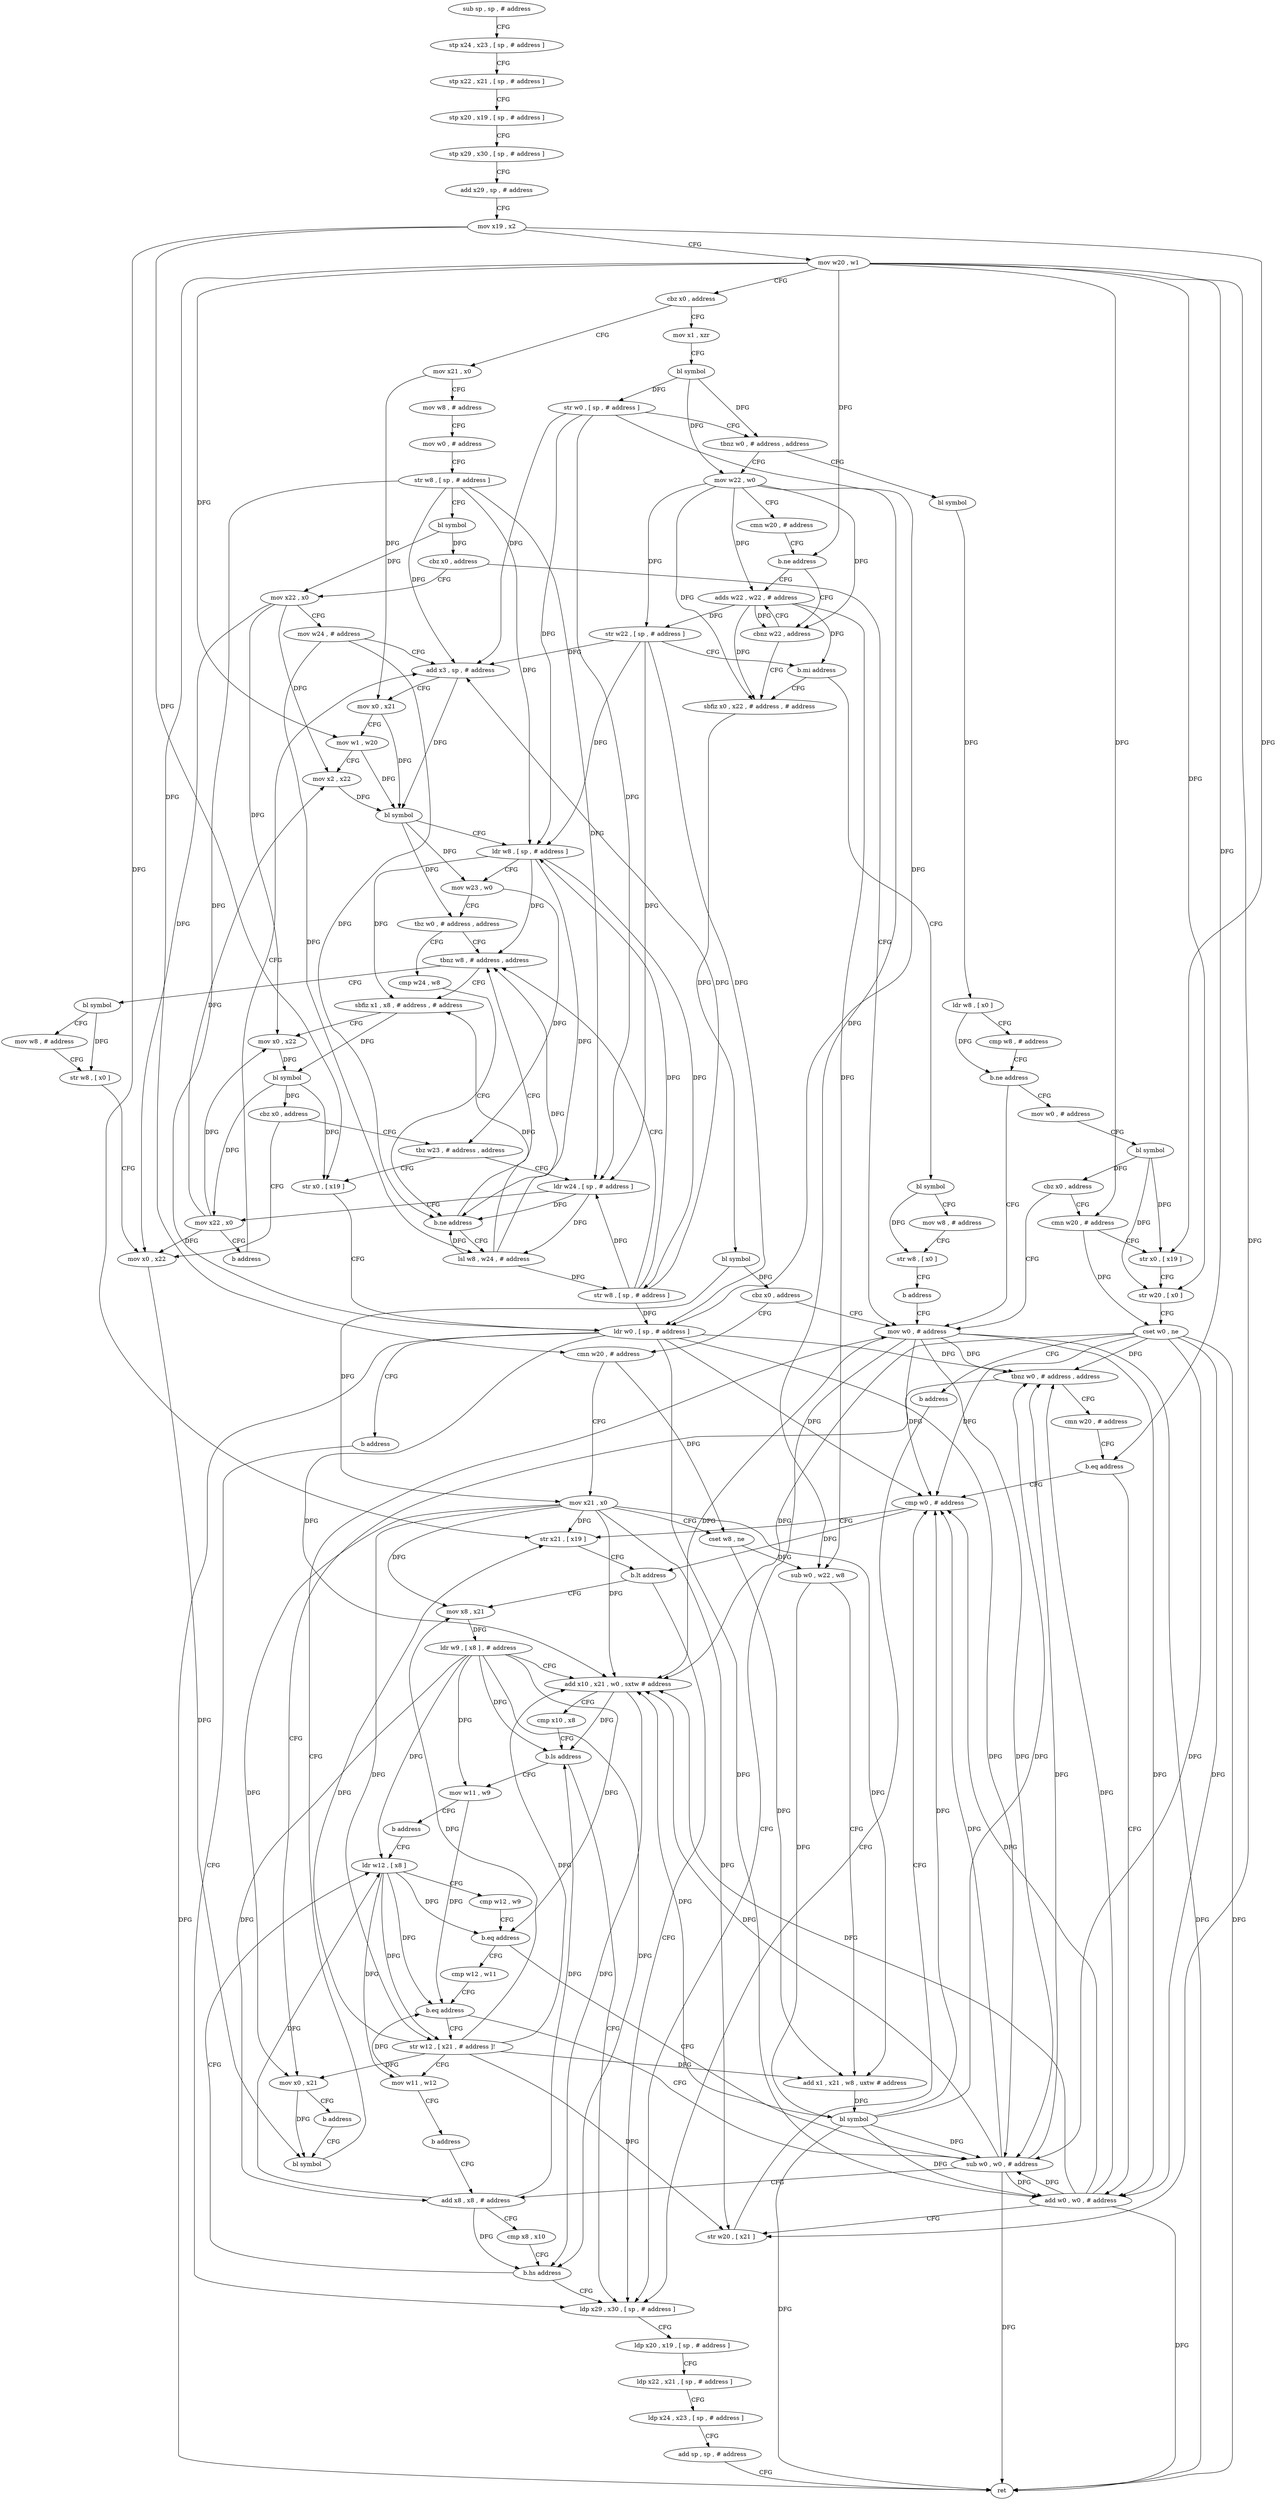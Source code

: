 digraph "func" {
"4216992" [label = "sub sp , sp , # address" ]
"4216996" [label = "stp x24 , x23 , [ sp , # address ]" ]
"4217000" [label = "stp x22 , x21 , [ sp , # address ]" ]
"4217004" [label = "stp x20 , x19 , [ sp , # address ]" ]
"4217008" [label = "stp x29 , x30 , [ sp , # address ]" ]
"4217012" [label = "add x29 , sp , # address" ]
"4217016" [label = "mov x19 , x2" ]
"4217020" [label = "mov w20 , w1" ]
"4217024" [label = "cbz x0 , address" ]
"4217144" [label = "mov x1 , xzr" ]
"4217028" [label = "mov x21 , x0" ]
"4217148" [label = "bl symbol" ]
"4217152" [label = "str w0 , [ sp , # address ]" ]
"4217156" [label = "tbnz w0 , # address , address" ]
"4217332" [label = "bl symbol" ]
"4217160" [label = "mov w22 , w0" ]
"4217032" [label = "mov w8 , # address" ]
"4217036" [label = "mov w0 , # address" ]
"4217040" [label = "str w8 , [ sp , # address ]" ]
"4217044" [label = "bl symbol" ]
"4217048" [label = "cbz x0 , address" ]
"4217400" [label = "mov w0 , # address" ]
"4217052" [label = "mov x22 , x0" ]
"4217336" [label = "ldr w8 , [ x0 ]" ]
"4217340" [label = "cmp w8 , # address" ]
"4217344" [label = "b.ne address" ]
"4217348" [label = "mov w0 , # address" ]
"4217164" [label = "cmn w20 , # address" ]
"4217168" [label = "b.ne address" ]
"4217176" [label = "adds w22 , w22 , # address" ]
"4217172" [label = "cbnz w22 , address" ]
"4217404" [label = "ldp x29 , x30 , [ sp , # address ]" ]
"4217056" [label = "mov w24 , # address" ]
"4217060" [label = "add x3 , sp , # address" ]
"4217352" [label = "bl symbol" ]
"4217356" [label = "cbz x0 , address" ]
"4217360" [label = "cmn w20 , # address" ]
"4217180" [label = "str w22 , [ sp , # address ]" ]
"4217184" [label = "b.mi address" ]
"4217448" [label = "bl symbol" ]
"4217188" [label = "sbfiz x0 , x22 , # address , # address" ]
"4217108" [label = "tbnz w8 , # address , address" ]
"4217380" [label = "bl symbol" ]
"4217112" [label = "sbfiz x1 , x8 , # address , # address" ]
"4217092" [label = "cmp w24 , w8" ]
"4217096" [label = "b.ne address" ]
"4217100" [label = "lsl w8 , w24 , # address" ]
"4217364" [label = "str x0 , [ x19 ]" ]
"4217368" [label = "str w20 , [ x0 ]" ]
"4217372" [label = "cset w0 , ne" ]
"4217376" [label = "b address" ]
"4217452" [label = "mov w8 , # address" ]
"4217456" [label = "str w8 , [ x0 ]" ]
"4217460" [label = "b address" ]
"4217192" [label = "bl symbol" ]
"4217196" [label = "cbz x0 , address" ]
"4217200" [label = "cmn w20 , # address" ]
"4217384" [label = "mov w8 , # address" ]
"4217388" [label = "str w8 , [ x0 ]" ]
"4217392" [label = "mov x0 , x22" ]
"4217116" [label = "mov x0 , x22" ]
"4217120" [label = "bl symbol" ]
"4217124" [label = "cbz x0 , address" ]
"4217128" [label = "tbz w23 , # address , address" ]
"4217104" [label = "str w8 , [ sp , # address ]" ]
"4217408" [label = "ldp x20 , x19 , [ sp , # address ]" ]
"4217412" [label = "ldp x22 , x21 , [ sp , # address ]" ]
"4217416" [label = "ldp x24 , x23 , [ sp , # address ]" ]
"4217420" [label = "add sp , sp , # address" ]
"4217424" [label = "ret" ]
"4217204" [label = "mov x21 , x0" ]
"4217208" [label = "cset w8 , ne" ]
"4217212" [label = "sub w0 , w22 , w8" ]
"4217216" [label = "add x1 , x21 , w8 , uxtw # address" ]
"4217220" [label = "bl symbol" ]
"4217224" [label = "tbnz w0 , # address , address" ]
"4217440" [label = "mov x0 , x21" ]
"4217228" [label = "cmn w20 , # address" ]
"4217396" [label = "bl symbol" ]
"4217428" [label = "str x0 , [ x19 ]" ]
"4217132" [label = "ldr w24 , [ sp , # address ]" ]
"4217444" [label = "b address" ]
"4217232" [label = "b.eq address" ]
"4217244" [label = "cmp w0 , # address" ]
"4217236" [label = "add w0 , w0 , # address" ]
"4217432" [label = "ldr w0 , [ sp , # address ]" ]
"4217436" [label = "b address" ]
"4217136" [label = "mov x22 , x0" ]
"4217140" [label = "b address" ]
"4217248" [label = "str x21 , [ x19 ]" ]
"4217252" [label = "b.lt address" ]
"4217256" [label = "mov x8 , x21" ]
"4217240" [label = "str w20 , [ x21 ]" ]
"4217064" [label = "mov x0 , x21" ]
"4217068" [label = "mov w1 , w20" ]
"4217072" [label = "mov x2 , x22" ]
"4217076" [label = "bl symbol" ]
"4217080" [label = "ldr w8 , [ sp , # address ]" ]
"4217084" [label = "mov w23 , w0" ]
"4217088" [label = "tbz w0 , # address , address" ]
"4217260" [label = "ldr w9 , [ x8 ] , # address" ]
"4217264" [label = "add x10 , x21 , w0 , sxtw # address" ]
"4217268" [label = "cmp x10 , x8" ]
"4217272" [label = "b.ls address" ]
"4217276" [label = "mov w11 , w9" ]
"4217280" [label = "b address" ]
"4217300" [label = "ldr w12 , [ x8 ]" ]
"4217304" [label = "cmp w12 , w9" ]
"4217308" [label = "b.eq address" ]
"4217284" [label = "sub w0 , w0 , # address" ]
"4217312" [label = "cmp w12 , w11" ]
"4217288" [label = "add x8 , x8 , # address" ]
"4217316" [label = "b.eq address" ]
"4217320" [label = "str w12 , [ x21 , # address ]!" ]
"4217324" [label = "mov w11 , w12" ]
"4217328" [label = "b address" ]
"4217292" [label = "cmp x8 , x10" ]
"4217296" [label = "b.hs address" ]
"4216992" -> "4216996" [ label = "CFG" ]
"4216996" -> "4217000" [ label = "CFG" ]
"4217000" -> "4217004" [ label = "CFG" ]
"4217004" -> "4217008" [ label = "CFG" ]
"4217008" -> "4217012" [ label = "CFG" ]
"4217012" -> "4217016" [ label = "CFG" ]
"4217016" -> "4217020" [ label = "CFG" ]
"4217016" -> "4217364" [ label = "DFG" ]
"4217016" -> "4217428" [ label = "DFG" ]
"4217016" -> "4217248" [ label = "DFG" ]
"4217020" -> "4217024" [ label = "CFG" ]
"4217020" -> "4217168" [ label = "DFG" ]
"4217020" -> "4217068" [ label = "DFG" ]
"4217020" -> "4217360" [ label = "DFG" ]
"4217020" -> "4217368" [ label = "DFG" ]
"4217020" -> "4217200" [ label = "DFG" ]
"4217020" -> "4217232" [ label = "DFG" ]
"4217020" -> "4217240" [ label = "DFG" ]
"4217024" -> "4217144" [ label = "CFG" ]
"4217024" -> "4217028" [ label = "CFG" ]
"4217144" -> "4217148" [ label = "CFG" ]
"4217028" -> "4217032" [ label = "CFG" ]
"4217028" -> "4217064" [ label = "DFG" ]
"4217148" -> "4217152" [ label = "DFG" ]
"4217148" -> "4217156" [ label = "DFG" ]
"4217148" -> "4217160" [ label = "DFG" ]
"4217152" -> "4217156" [ label = "CFG" ]
"4217152" -> "4217080" [ label = "DFG" ]
"4217152" -> "4217432" [ label = "DFG" ]
"4217152" -> "4217132" [ label = "DFG" ]
"4217152" -> "4217060" [ label = "DFG" ]
"4217156" -> "4217332" [ label = "CFG" ]
"4217156" -> "4217160" [ label = "CFG" ]
"4217332" -> "4217336" [ label = "DFG" ]
"4217160" -> "4217164" [ label = "CFG" ]
"4217160" -> "4217176" [ label = "DFG" ]
"4217160" -> "4217180" [ label = "DFG" ]
"4217160" -> "4217172" [ label = "DFG" ]
"4217160" -> "4217188" [ label = "DFG" ]
"4217160" -> "4217212" [ label = "DFG" ]
"4217032" -> "4217036" [ label = "CFG" ]
"4217036" -> "4217040" [ label = "CFG" ]
"4217040" -> "4217044" [ label = "CFG" ]
"4217040" -> "4217080" [ label = "DFG" ]
"4217040" -> "4217432" [ label = "DFG" ]
"4217040" -> "4217132" [ label = "DFG" ]
"4217040" -> "4217060" [ label = "DFG" ]
"4217044" -> "4217048" [ label = "DFG" ]
"4217044" -> "4217052" [ label = "DFG" ]
"4217048" -> "4217400" [ label = "CFG" ]
"4217048" -> "4217052" [ label = "CFG" ]
"4217400" -> "4217404" [ label = "CFG" ]
"4217400" -> "4217424" [ label = "DFG" ]
"4217400" -> "4217224" [ label = "DFG" ]
"4217400" -> "4217244" [ label = "DFG" ]
"4217400" -> "4217236" [ label = "DFG" ]
"4217400" -> "4217264" [ label = "DFG" ]
"4217400" -> "4217284" [ label = "DFG" ]
"4217052" -> "4217056" [ label = "CFG" ]
"4217052" -> "4217072" [ label = "DFG" ]
"4217052" -> "4217116" [ label = "DFG" ]
"4217052" -> "4217392" [ label = "DFG" ]
"4217336" -> "4217340" [ label = "CFG" ]
"4217336" -> "4217344" [ label = "DFG" ]
"4217340" -> "4217344" [ label = "CFG" ]
"4217344" -> "4217400" [ label = "CFG" ]
"4217344" -> "4217348" [ label = "CFG" ]
"4217348" -> "4217352" [ label = "CFG" ]
"4217164" -> "4217168" [ label = "CFG" ]
"4217168" -> "4217176" [ label = "CFG" ]
"4217168" -> "4217172" [ label = "CFG" ]
"4217176" -> "4217180" [ label = "DFG" ]
"4217176" -> "4217172" [ label = "DFG" ]
"4217176" -> "4217188" [ label = "DFG" ]
"4217176" -> "4217212" [ label = "DFG" ]
"4217176" -> "4217184" [ label = "DFG" ]
"4217172" -> "4217188" [ label = "CFG" ]
"4217172" -> "4217176" [ label = "CFG" ]
"4217404" -> "4217408" [ label = "CFG" ]
"4217056" -> "4217060" [ label = "CFG" ]
"4217056" -> "4217096" [ label = "DFG" ]
"4217056" -> "4217100" [ label = "DFG" ]
"4217060" -> "4217064" [ label = "CFG" ]
"4217060" -> "4217076" [ label = "DFG" ]
"4217352" -> "4217356" [ label = "DFG" ]
"4217352" -> "4217364" [ label = "DFG" ]
"4217352" -> "4217368" [ label = "DFG" ]
"4217356" -> "4217400" [ label = "CFG" ]
"4217356" -> "4217360" [ label = "CFG" ]
"4217360" -> "4217364" [ label = "CFG" ]
"4217360" -> "4217372" [ label = "DFG" ]
"4217180" -> "4217184" [ label = "CFG" ]
"4217180" -> "4217080" [ label = "DFG" ]
"4217180" -> "4217432" [ label = "DFG" ]
"4217180" -> "4217132" [ label = "DFG" ]
"4217180" -> "4217060" [ label = "DFG" ]
"4217184" -> "4217448" [ label = "CFG" ]
"4217184" -> "4217188" [ label = "CFG" ]
"4217448" -> "4217452" [ label = "CFG" ]
"4217448" -> "4217456" [ label = "DFG" ]
"4217188" -> "4217192" [ label = "DFG" ]
"4217108" -> "4217380" [ label = "CFG" ]
"4217108" -> "4217112" [ label = "CFG" ]
"4217380" -> "4217384" [ label = "CFG" ]
"4217380" -> "4217388" [ label = "DFG" ]
"4217112" -> "4217116" [ label = "CFG" ]
"4217112" -> "4217120" [ label = "DFG" ]
"4217092" -> "4217096" [ label = "CFG" ]
"4217096" -> "4217108" [ label = "CFG" ]
"4217096" -> "4217100" [ label = "CFG" ]
"4217100" -> "4217104" [ label = "DFG" ]
"4217100" -> "4217108" [ label = "DFG" ]
"4217100" -> "4217096" [ label = "DFG" ]
"4217100" -> "4217112" [ label = "DFG" ]
"4217364" -> "4217368" [ label = "CFG" ]
"4217368" -> "4217372" [ label = "CFG" ]
"4217372" -> "4217376" [ label = "CFG" ]
"4217372" -> "4217424" [ label = "DFG" ]
"4217372" -> "4217224" [ label = "DFG" ]
"4217372" -> "4217244" [ label = "DFG" ]
"4217372" -> "4217236" [ label = "DFG" ]
"4217372" -> "4217264" [ label = "DFG" ]
"4217372" -> "4217284" [ label = "DFG" ]
"4217376" -> "4217404" [ label = "CFG" ]
"4217452" -> "4217456" [ label = "CFG" ]
"4217456" -> "4217460" [ label = "CFG" ]
"4217460" -> "4217400" [ label = "CFG" ]
"4217192" -> "4217196" [ label = "DFG" ]
"4217192" -> "4217204" [ label = "DFG" ]
"4217196" -> "4217400" [ label = "CFG" ]
"4217196" -> "4217200" [ label = "CFG" ]
"4217200" -> "4217204" [ label = "CFG" ]
"4217200" -> "4217208" [ label = "DFG" ]
"4217384" -> "4217388" [ label = "CFG" ]
"4217388" -> "4217392" [ label = "CFG" ]
"4217392" -> "4217396" [ label = "DFG" ]
"4217116" -> "4217120" [ label = "DFG" ]
"4217120" -> "4217124" [ label = "DFG" ]
"4217120" -> "4217428" [ label = "DFG" ]
"4217120" -> "4217136" [ label = "DFG" ]
"4217124" -> "4217392" [ label = "CFG" ]
"4217124" -> "4217128" [ label = "CFG" ]
"4217128" -> "4217428" [ label = "CFG" ]
"4217128" -> "4217132" [ label = "CFG" ]
"4217104" -> "4217108" [ label = "CFG" ]
"4217104" -> "4217060" [ label = "DFG" ]
"4217104" -> "4217080" [ label = "DFG" ]
"4217104" -> "4217432" [ label = "DFG" ]
"4217104" -> "4217132" [ label = "DFG" ]
"4217408" -> "4217412" [ label = "CFG" ]
"4217412" -> "4217416" [ label = "CFG" ]
"4217416" -> "4217420" [ label = "CFG" ]
"4217420" -> "4217424" [ label = "CFG" ]
"4217204" -> "4217208" [ label = "CFG" ]
"4217204" -> "4217216" [ label = "DFG" ]
"4217204" -> "4217440" [ label = "DFG" ]
"4217204" -> "4217248" [ label = "DFG" ]
"4217204" -> "4217240" [ label = "DFG" ]
"4217204" -> "4217256" [ label = "DFG" ]
"4217204" -> "4217264" [ label = "DFG" ]
"4217204" -> "4217320" [ label = "DFG" ]
"4217208" -> "4217212" [ label = "DFG" ]
"4217208" -> "4217216" [ label = "DFG" ]
"4217212" -> "4217216" [ label = "CFG" ]
"4217212" -> "4217220" [ label = "DFG" ]
"4217216" -> "4217220" [ label = "DFG" ]
"4217220" -> "4217224" [ label = "DFG" ]
"4217220" -> "4217424" [ label = "DFG" ]
"4217220" -> "4217244" [ label = "DFG" ]
"4217220" -> "4217236" [ label = "DFG" ]
"4217220" -> "4217264" [ label = "DFG" ]
"4217220" -> "4217284" [ label = "DFG" ]
"4217224" -> "4217440" [ label = "CFG" ]
"4217224" -> "4217228" [ label = "CFG" ]
"4217440" -> "4217444" [ label = "CFG" ]
"4217440" -> "4217396" [ label = "DFG" ]
"4217228" -> "4217232" [ label = "CFG" ]
"4217396" -> "4217400" [ label = "CFG" ]
"4217428" -> "4217432" [ label = "CFG" ]
"4217132" -> "4217136" [ label = "CFG" ]
"4217132" -> "4217100" [ label = "DFG" ]
"4217132" -> "4217096" [ label = "DFG" ]
"4217444" -> "4217396" [ label = "CFG" ]
"4217232" -> "4217244" [ label = "CFG" ]
"4217232" -> "4217236" [ label = "CFG" ]
"4217244" -> "4217248" [ label = "CFG" ]
"4217244" -> "4217252" [ label = "DFG" ]
"4217236" -> "4217240" [ label = "CFG" ]
"4217236" -> "4217224" [ label = "DFG" ]
"4217236" -> "4217244" [ label = "DFG" ]
"4217236" -> "4217424" [ label = "DFG" ]
"4217236" -> "4217264" [ label = "DFG" ]
"4217236" -> "4217284" [ label = "DFG" ]
"4217432" -> "4217436" [ label = "CFG" ]
"4217432" -> "4217224" [ label = "DFG" ]
"4217432" -> "4217424" [ label = "DFG" ]
"4217432" -> "4217244" [ label = "DFG" ]
"4217432" -> "4217236" [ label = "DFG" ]
"4217432" -> "4217264" [ label = "DFG" ]
"4217432" -> "4217284" [ label = "DFG" ]
"4217436" -> "4217404" [ label = "CFG" ]
"4217136" -> "4217140" [ label = "CFG" ]
"4217136" -> "4217072" [ label = "DFG" ]
"4217136" -> "4217116" [ label = "DFG" ]
"4217136" -> "4217392" [ label = "DFG" ]
"4217140" -> "4217060" [ label = "CFG" ]
"4217248" -> "4217252" [ label = "CFG" ]
"4217252" -> "4217404" [ label = "CFG" ]
"4217252" -> "4217256" [ label = "CFG" ]
"4217256" -> "4217260" [ label = "DFG" ]
"4217240" -> "4217244" [ label = "CFG" ]
"4217064" -> "4217068" [ label = "CFG" ]
"4217064" -> "4217076" [ label = "DFG" ]
"4217068" -> "4217072" [ label = "CFG" ]
"4217068" -> "4217076" [ label = "DFG" ]
"4217072" -> "4217076" [ label = "DFG" ]
"4217076" -> "4217080" [ label = "CFG" ]
"4217076" -> "4217084" [ label = "DFG" ]
"4217076" -> "4217088" [ label = "DFG" ]
"4217080" -> "4217084" [ label = "CFG" ]
"4217080" -> "4217108" [ label = "DFG" ]
"4217080" -> "4217096" [ label = "DFG" ]
"4217080" -> "4217112" [ label = "DFG" ]
"4217080" -> "4217104" [ label = "DFG" ]
"4217084" -> "4217088" [ label = "CFG" ]
"4217084" -> "4217128" [ label = "DFG" ]
"4217088" -> "4217108" [ label = "CFG" ]
"4217088" -> "4217092" [ label = "CFG" ]
"4217260" -> "4217264" [ label = "CFG" ]
"4217260" -> "4217276" [ label = "DFG" ]
"4217260" -> "4217308" [ label = "DFG" ]
"4217260" -> "4217272" [ label = "DFG" ]
"4217260" -> "4217300" [ label = "DFG" ]
"4217260" -> "4217288" [ label = "DFG" ]
"4217260" -> "4217296" [ label = "DFG" ]
"4217264" -> "4217268" [ label = "CFG" ]
"4217264" -> "4217272" [ label = "DFG" ]
"4217264" -> "4217296" [ label = "DFG" ]
"4217268" -> "4217272" [ label = "CFG" ]
"4217272" -> "4217404" [ label = "CFG" ]
"4217272" -> "4217276" [ label = "CFG" ]
"4217276" -> "4217280" [ label = "CFG" ]
"4217276" -> "4217316" [ label = "DFG" ]
"4217280" -> "4217300" [ label = "CFG" ]
"4217300" -> "4217304" [ label = "CFG" ]
"4217300" -> "4217308" [ label = "DFG" ]
"4217300" -> "4217316" [ label = "DFG" ]
"4217300" -> "4217320" [ label = "DFG" ]
"4217300" -> "4217324" [ label = "DFG" ]
"4217304" -> "4217308" [ label = "CFG" ]
"4217308" -> "4217284" [ label = "CFG" ]
"4217308" -> "4217312" [ label = "CFG" ]
"4217284" -> "4217288" [ label = "CFG" ]
"4217284" -> "4217224" [ label = "DFG" ]
"4217284" -> "4217244" [ label = "DFG" ]
"4217284" -> "4217236" [ label = "DFG" ]
"4217284" -> "4217264" [ label = "DFG" ]
"4217284" -> "4217424" [ label = "DFG" ]
"4217312" -> "4217316" [ label = "CFG" ]
"4217288" -> "4217292" [ label = "CFG" ]
"4217288" -> "4217272" [ label = "DFG" ]
"4217288" -> "4217300" [ label = "DFG" ]
"4217288" -> "4217296" [ label = "DFG" ]
"4217316" -> "4217284" [ label = "CFG" ]
"4217316" -> "4217320" [ label = "CFG" ]
"4217320" -> "4217324" [ label = "CFG" ]
"4217320" -> "4217440" [ label = "DFG" ]
"4217320" -> "4217248" [ label = "DFG" ]
"4217320" -> "4217256" [ label = "DFG" ]
"4217320" -> "4217216" [ label = "DFG" ]
"4217320" -> "4217240" [ label = "DFG" ]
"4217320" -> "4217264" [ label = "DFG" ]
"4217324" -> "4217328" [ label = "CFG" ]
"4217324" -> "4217316" [ label = "DFG" ]
"4217328" -> "4217288" [ label = "CFG" ]
"4217292" -> "4217296" [ label = "CFG" ]
"4217296" -> "4217404" [ label = "CFG" ]
"4217296" -> "4217300" [ label = "CFG" ]
}
